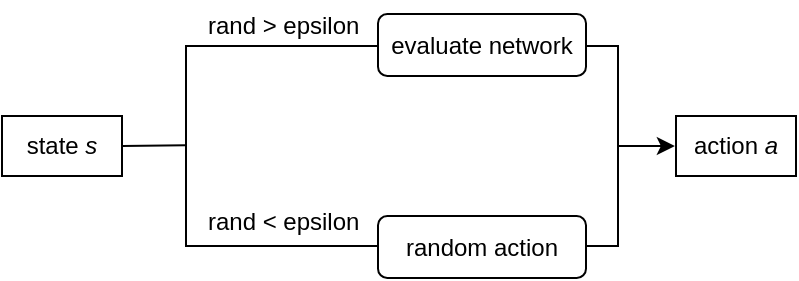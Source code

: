 <mxfile version="23.0.2" type="github">
  <diagram name="Page-1" id="7NqJ6HXCWSNGFC2UPa45">
    <mxGraphModel dx="629" dy="676" grid="0" gridSize="10" guides="1" tooltips="1" connect="1" arrows="1" fold="1" page="1" pageScale="1" pageWidth="827" pageHeight="1169" math="1" shadow="0">
      <root>
        <mxCell id="0" />
        <mxCell id="1" parent="0" />
        <mxCell id="oCiNiJ4cGFl3GC3NZHYB-1" value="state &lt;i&gt;s&lt;/i&gt;" style="rounded=0;whiteSpace=wrap;html=1;" vertex="1" parent="1">
          <mxGeometry x="146" y="417" width="60" height="30" as="geometry" />
        </mxCell>
        <mxCell id="oCiNiJ4cGFl3GC3NZHYB-11" value="" style="strokeWidth=1;html=1;shape=mxgraph.flowchart.annotation_1;align=left;pointerEvents=1;" vertex="1" parent="1">
          <mxGeometry x="238" y="382" width="96" height="100" as="geometry" />
        </mxCell>
        <mxCell id="oCiNiJ4cGFl3GC3NZHYB-12" value="" style="endArrow=none;html=1;rounded=0;" edge="1" parent="1">
          <mxGeometry width="50" height="50" relative="1" as="geometry">
            <mxPoint x="206" y="432" as="sourcePoint" />
            <mxPoint x="238" y="431.64" as="targetPoint" />
          </mxGeometry>
        </mxCell>
        <mxCell id="oCiNiJ4cGFl3GC3NZHYB-16" value="rand &amp;gt; epsilon&amp;nbsp;" style="text;html=1;align=center;verticalAlign=middle;resizable=0;points=[];autosize=1;strokeColor=none;fillColor=none;" vertex="1" parent="1">
          <mxGeometry x="239" y="359" width="97" height="26" as="geometry" />
        </mxCell>
        <mxCell id="oCiNiJ4cGFl3GC3NZHYB-19" value="rand &amp;lt; epsilon&amp;nbsp;" style="text;html=1;align=center;verticalAlign=middle;resizable=0;points=[];autosize=1;strokeColor=none;fillColor=none;" vertex="1" parent="1">
          <mxGeometry x="239" y="457" width="97" height="26" as="geometry" />
        </mxCell>
        <mxCell id="oCiNiJ4cGFl3GC3NZHYB-21" value="evaluate network" style="rounded=1;whiteSpace=wrap;html=1;" vertex="1" parent="1">
          <mxGeometry x="334" y="366" width="104" height="31" as="geometry" />
        </mxCell>
        <mxCell id="oCiNiJ4cGFl3GC3NZHYB-22" value="random action" style="rounded=1;whiteSpace=wrap;html=1;" vertex="1" parent="1">
          <mxGeometry x="334" y="467" width="104" height="31" as="geometry" />
        </mxCell>
        <mxCell id="oCiNiJ4cGFl3GC3NZHYB-24" style="edgeStyle=orthogonalEdgeStyle;rounded=0;orthogonalLoop=1;jettySize=auto;html=1;" edge="1" parent="1" source="oCiNiJ4cGFl3GC3NZHYB-23">
          <mxGeometry relative="1" as="geometry">
            <mxPoint x="482.429" y="432" as="targetPoint" />
          </mxGeometry>
        </mxCell>
        <mxCell id="oCiNiJ4cGFl3GC3NZHYB-23" value="" style="strokeWidth=1;html=1;shape=mxgraph.flowchart.annotation_1;align=left;pointerEvents=1;flipH=1;" vertex="1" parent="1">
          <mxGeometry x="438" y="382" width="16" height="100" as="geometry" />
        </mxCell>
        <mxCell id="oCiNiJ4cGFl3GC3NZHYB-25" value="action &lt;i&gt;a&lt;/i&gt;" style="rounded=0;whiteSpace=wrap;html=1;" vertex="1" parent="1">
          <mxGeometry x="483" y="417" width="60" height="30" as="geometry" />
        </mxCell>
      </root>
    </mxGraphModel>
  </diagram>
</mxfile>
